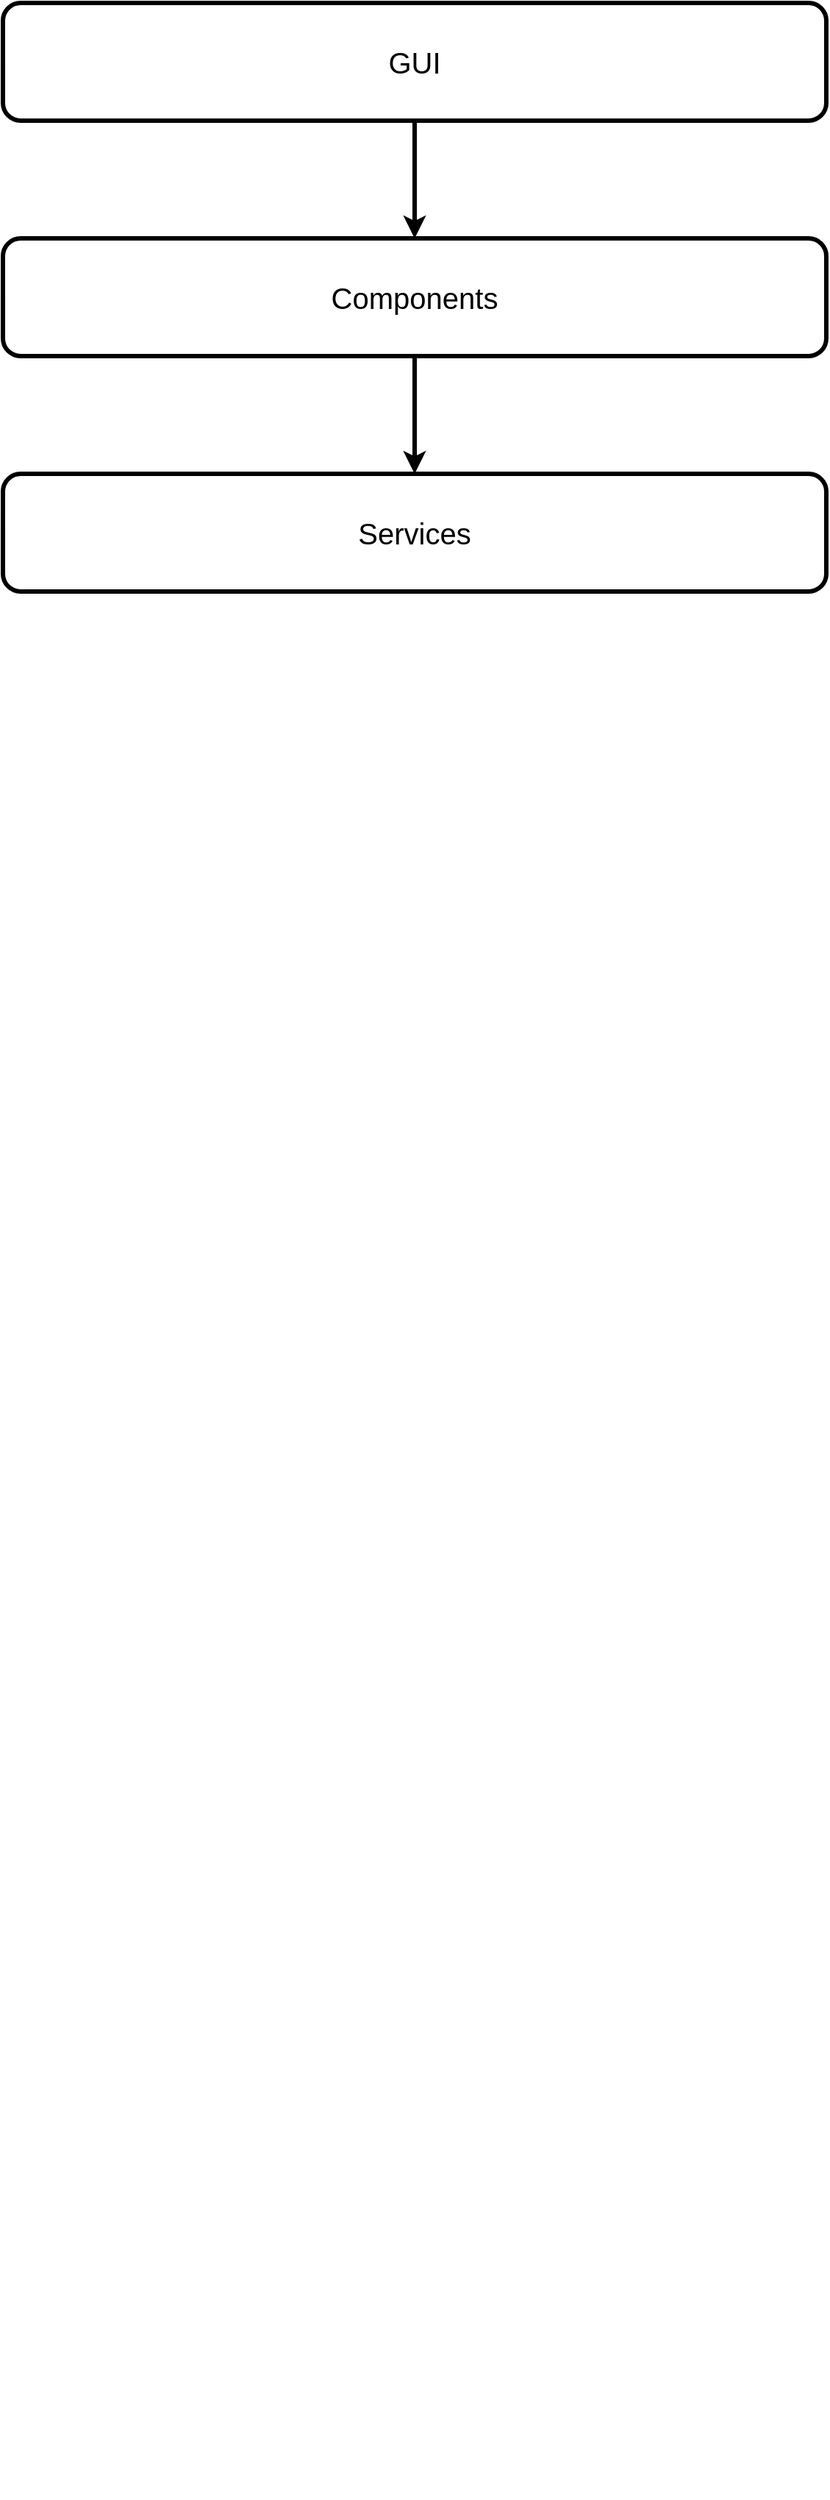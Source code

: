 <mxfile version="14.6.0" type="device"><diagram name="Page-1" id="12e1b939-464a-85fe-373e-61e167be1490"><mxGraphModel dx="2062" dy="2407" grid="1" gridSize="10" guides="1" tooltips="1" connect="1" arrows="1" fold="1" page="1" pageScale="1.5" pageWidth="1169" pageHeight="826" background="#ffffff" math="0" shadow="0"><root><mxCell id="0"/><mxCell id="1" parent="0"/><mxCell id="60da8b9f42644d3a-2" value="GUI" style="whiteSpace=wrap;html=1;rounded=1;shadow=0;strokeWidth=3;fontSize=20;align=center;fillColor=#FFFFFF;" parent="1" vertex="1"><mxGeometry x="40" y="-1200" width="560" height="80" as="geometry"/></mxCell><mxCell id="60da8b9f42644d3a-3" value="ATTRACT" style="text;html=1;strokeColor=none;fillColor=none;align=center;verticalAlign=middle;whiteSpace=wrap;rounded=0;shadow=0;fontSize=27;fontColor=#FFFFFF;fontStyle=1" parent="1" vertex="1"><mxGeometry x="316" y="425" width="280" height="60" as="geometry"/></mxCell><mxCell id="60da8b9f42644d3a-6" value="" style="line;strokeWidth=2;html=1;rounded=0;shadow=0;fontSize=27;align=center;fillColor=none;strokeColor=#FFFFFF;" parent="1" vertex="1"><mxGeometry x="336" y="485" width="240" height="10" as="geometry"/></mxCell><mxCell id="3rvI8VqLn1V9-cx2QsNj-1" value="Components" style="whiteSpace=wrap;html=1;rounded=1;shadow=0;strokeWidth=3;fontSize=20;align=center;fillColor=#FFFFFF;" vertex="1" parent="1"><mxGeometry x="40" y="-1040" width="560" height="80" as="geometry"/></mxCell><mxCell id="3rvI8VqLn1V9-cx2QsNj-2" value="Services" style="whiteSpace=wrap;html=1;rounded=1;shadow=0;strokeWidth=3;fontSize=20;align=center;fillColor=#FFFFFF;" vertex="1" parent="1"><mxGeometry x="40" y="-880" width="560" height="80" as="geometry"/></mxCell><mxCell id="3rvI8VqLn1V9-cx2QsNj-3" value="" style="endArrow=classic;html=1;exitX=0.5;exitY=1;exitDx=0;exitDy=0;strokeWidth=3;" edge="1" parent="1" source="60da8b9f42644d3a-2" target="3rvI8VqLn1V9-cx2QsNj-1"><mxGeometry width="50" height="50" relative="1" as="geometry"><mxPoint x="650" y="-760" as="sourcePoint"/><mxPoint x="700" y="-810" as="targetPoint"/></mxGeometry></mxCell><mxCell id="3rvI8VqLn1V9-cx2QsNj-4" value="" style="endArrow=classic;html=1;exitX=0.5;exitY=1;exitDx=0;exitDy=0;entryX=0.5;entryY=0;entryDx=0;entryDy=0;strokeWidth=3;" edge="1" parent="1" source="3rvI8VqLn1V9-cx2QsNj-1" target="3rvI8VqLn1V9-cx2QsNj-2"><mxGeometry width="50" height="50" relative="1" as="geometry"><mxPoint x="330" y="-1110" as="sourcePoint"/><mxPoint x="330" y="-1030" as="targetPoint"/></mxGeometry></mxCell></root></mxGraphModel></diagram></mxfile>